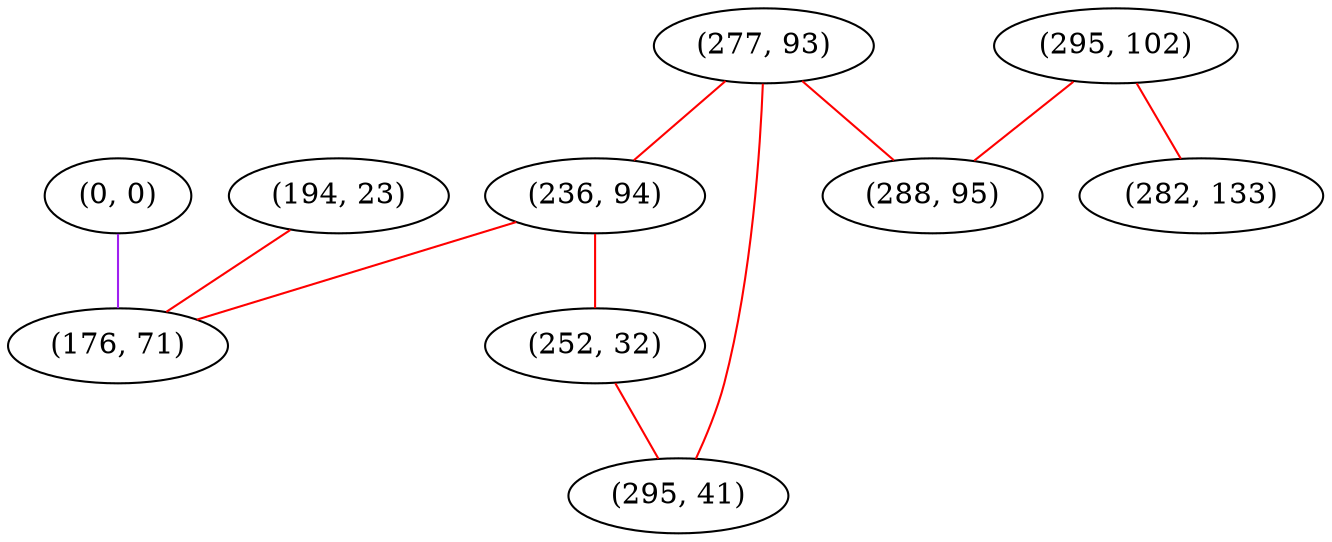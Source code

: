 graph "" {
"(0, 0)";
"(295, 102)";
"(277, 93)";
"(194, 23)";
"(282, 133)";
"(236, 94)";
"(288, 95)";
"(252, 32)";
"(176, 71)";
"(295, 41)";
"(0, 0)" -- "(176, 71)"  [color=purple, key=0, weight=4];
"(295, 102)" -- "(282, 133)"  [color=red, key=0, weight=1];
"(295, 102)" -- "(288, 95)"  [color=red, key=0, weight=1];
"(277, 93)" -- "(236, 94)"  [color=red, key=0, weight=1];
"(277, 93)" -- "(288, 95)"  [color=red, key=0, weight=1];
"(277, 93)" -- "(295, 41)"  [color=red, key=0, weight=1];
"(194, 23)" -- "(176, 71)"  [color=red, key=0, weight=1];
"(236, 94)" -- "(176, 71)"  [color=red, key=0, weight=1];
"(236, 94)" -- "(252, 32)"  [color=red, key=0, weight=1];
"(252, 32)" -- "(295, 41)"  [color=red, key=0, weight=1];
}
